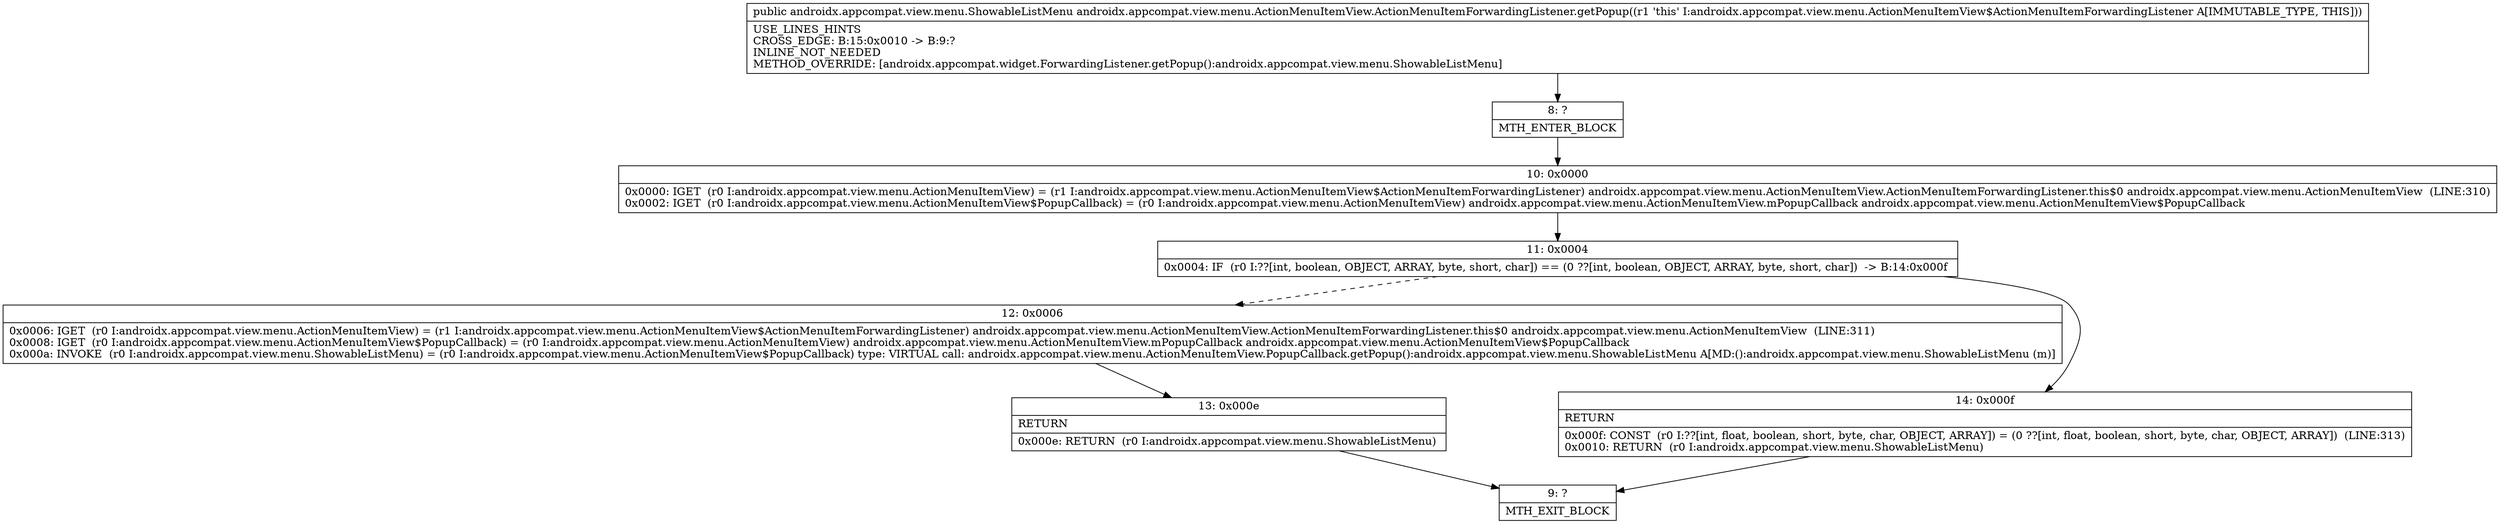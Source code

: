 digraph "CFG forandroidx.appcompat.view.menu.ActionMenuItemView.ActionMenuItemForwardingListener.getPopup()Landroidx\/appcompat\/view\/menu\/ShowableListMenu;" {
Node_8 [shape=record,label="{8\:\ ?|MTH_ENTER_BLOCK\l}"];
Node_10 [shape=record,label="{10\:\ 0x0000|0x0000: IGET  (r0 I:androidx.appcompat.view.menu.ActionMenuItemView) = (r1 I:androidx.appcompat.view.menu.ActionMenuItemView$ActionMenuItemForwardingListener) androidx.appcompat.view.menu.ActionMenuItemView.ActionMenuItemForwardingListener.this$0 androidx.appcompat.view.menu.ActionMenuItemView  (LINE:310)\l0x0002: IGET  (r0 I:androidx.appcompat.view.menu.ActionMenuItemView$PopupCallback) = (r0 I:androidx.appcompat.view.menu.ActionMenuItemView) androidx.appcompat.view.menu.ActionMenuItemView.mPopupCallback androidx.appcompat.view.menu.ActionMenuItemView$PopupCallback \l}"];
Node_11 [shape=record,label="{11\:\ 0x0004|0x0004: IF  (r0 I:??[int, boolean, OBJECT, ARRAY, byte, short, char]) == (0 ??[int, boolean, OBJECT, ARRAY, byte, short, char])  \-\> B:14:0x000f \l}"];
Node_12 [shape=record,label="{12\:\ 0x0006|0x0006: IGET  (r0 I:androidx.appcompat.view.menu.ActionMenuItemView) = (r1 I:androidx.appcompat.view.menu.ActionMenuItemView$ActionMenuItemForwardingListener) androidx.appcompat.view.menu.ActionMenuItemView.ActionMenuItemForwardingListener.this$0 androidx.appcompat.view.menu.ActionMenuItemView  (LINE:311)\l0x0008: IGET  (r0 I:androidx.appcompat.view.menu.ActionMenuItemView$PopupCallback) = (r0 I:androidx.appcompat.view.menu.ActionMenuItemView) androidx.appcompat.view.menu.ActionMenuItemView.mPopupCallback androidx.appcompat.view.menu.ActionMenuItemView$PopupCallback \l0x000a: INVOKE  (r0 I:androidx.appcompat.view.menu.ShowableListMenu) = (r0 I:androidx.appcompat.view.menu.ActionMenuItemView$PopupCallback) type: VIRTUAL call: androidx.appcompat.view.menu.ActionMenuItemView.PopupCallback.getPopup():androidx.appcompat.view.menu.ShowableListMenu A[MD:():androidx.appcompat.view.menu.ShowableListMenu (m)]\l}"];
Node_13 [shape=record,label="{13\:\ 0x000e|RETURN\l|0x000e: RETURN  (r0 I:androidx.appcompat.view.menu.ShowableListMenu) \l}"];
Node_9 [shape=record,label="{9\:\ ?|MTH_EXIT_BLOCK\l}"];
Node_14 [shape=record,label="{14\:\ 0x000f|RETURN\l|0x000f: CONST  (r0 I:??[int, float, boolean, short, byte, char, OBJECT, ARRAY]) = (0 ??[int, float, boolean, short, byte, char, OBJECT, ARRAY])  (LINE:313)\l0x0010: RETURN  (r0 I:androidx.appcompat.view.menu.ShowableListMenu) \l}"];
MethodNode[shape=record,label="{public androidx.appcompat.view.menu.ShowableListMenu androidx.appcompat.view.menu.ActionMenuItemView.ActionMenuItemForwardingListener.getPopup((r1 'this' I:androidx.appcompat.view.menu.ActionMenuItemView$ActionMenuItemForwardingListener A[IMMUTABLE_TYPE, THIS]))  | USE_LINES_HINTS\lCROSS_EDGE: B:15:0x0010 \-\> B:9:?\lINLINE_NOT_NEEDED\lMETHOD_OVERRIDE: [androidx.appcompat.widget.ForwardingListener.getPopup():androidx.appcompat.view.menu.ShowableListMenu]\l}"];
MethodNode -> Node_8;Node_8 -> Node_10;
Node_10 -> Node_11;
Node_11 -> Node_12[style=dashed];
Node_11 -> Node_14;
Node_12 -> Node_13;
Node_13 -> Node_9;
Node_14 -> Node_9;
}


